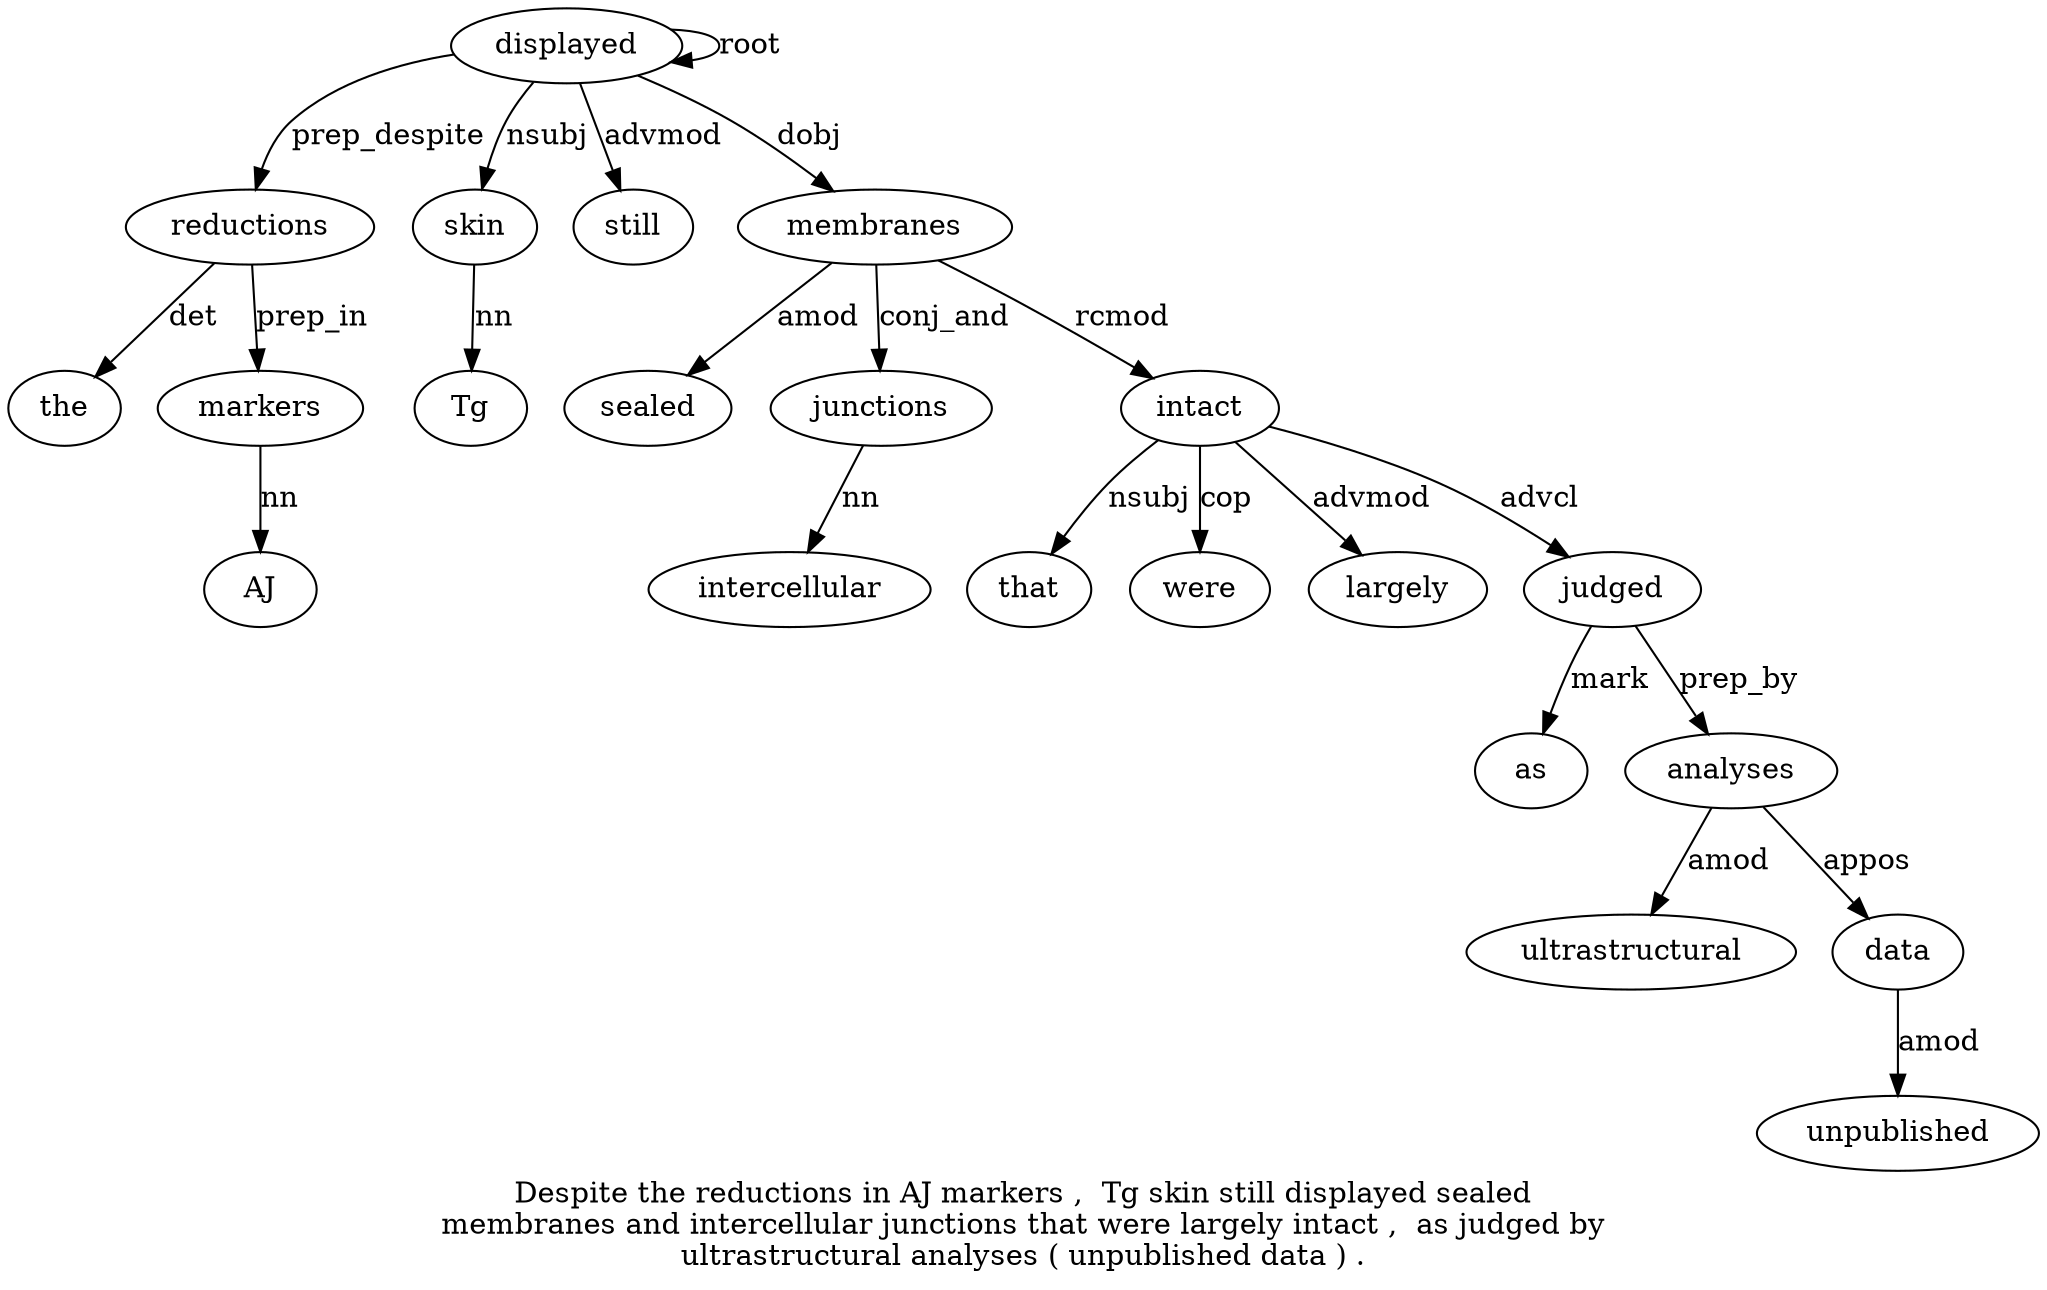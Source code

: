 digraph "Despite the reductions in AJ markers ,  Tg skin still displayed sealed membranes and intercellular junctions that were largely intact ,  as judged by ultrastructural analyses ( unpublished data ) ." {
label="Despite the reductions in AJ markers ,  Tg skin still displayed sealed
membranes and intercellular junctions that were largely intact ,  as judged by
ultrastructural analyses ( unpublished data ) .";
reductions3 [style=filled, fillcolor=white, label=reductions];
the2 [style=filled, fillcolor=white, label=the];
reductions3 -> the2  [label=det];
displayed11 [style=filled, fillcolor=white, label=displayed];
displayed11 -> reductions3  [label=prep_despite];
markers6 [style=filled, fillcolor=white, label=markers];
AJ5 [style=filled, fillcolor=white, label=AJ];
markers6 -> AJ5  [label=nn];
reductions3 -> markers6  [label=prep_in];
skin9 [style=filled, fillcolor=white, label=skin];
Tg8 [style=filled, fillcolor=white, label=Tg];
skin9 -> Tg8  [label=nn];
displayed11 -> skin9  [label=nsubj];
still10 [style=filled, fillcolor=white, label=still];
displayed11 -> still10  [label=advmod];
displayed11 -> displayed11  [label=root];
membranes13 [style=filled, fillcolor=white, label=membranes];
sealed12 [style=filled, fillcolor=white, label=sealed];
membranes13 -> sealed12  [label=amod];
displayed11 -> membranes13  [label=dobj];
junctions16 [style=filled, fillcolor=white, label=junctions];
intercellular15 [style=filled, fillcolor=white, label=intercellular];
junctions16 -> intercellular15  [label=nn];
membranes13 -> junctions16  [label=conj_and];
intact20 [style=filled, fillcolor=white, label=intact];
that17 [style=filled, fillcolor=white, label=that];
intact20 -> that17  [label=nsubj];
were18 [style=filled, fillcolor=white, label=were];
intact20 -> were18  [label=cop];
largely19 [style=filled, fillcolor=white, label=largely];
intact20 -> largely19  [label=advmod];
membranes13 -> intact20  [label=rcmod];
judged23 [style=filled, fillcolor=white, label=judged];
as22 [style=filled, fillcolor=white, label=as];
judged23 -> as22  [label=mark];
intact20 -> judged23  [label=advcl];
analyses26 [style=filled, fillcolor=white, label=analyses];
ultrastructural25 [style=filled, fillcolor=white, label=ultrastructural];
analyses26 -> ultrastructural25  [label=amod];
judged23 -> analyses26  [label=prep_by];
data29 [style=filled, fillcolor=white, label=data];
unpublished28 [style=filled, fillcolor=white, label=unpublished];
data29 -> unpublished28  [label=amod];
analyses26 -> data29  [label=appos];
}
